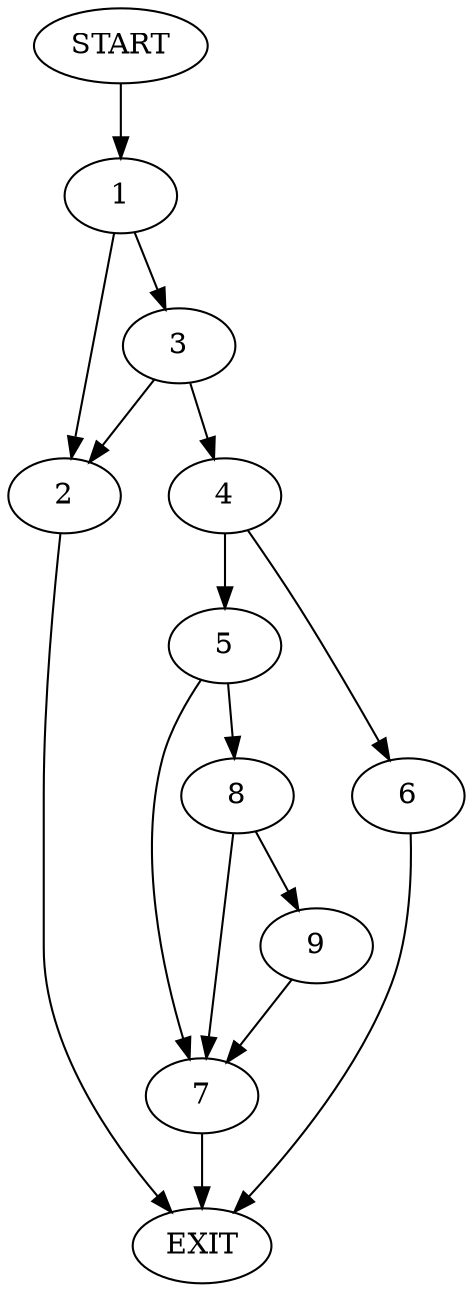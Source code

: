digraph {
0 [label="START"]
10 [label="EXIT"]
0 -> 1
1 -> 2
1 -> 3
3 -> 4
3 -> 2
2 -> 10
4 -> 5
4 -> 6
6 -> 10
5 -> 7
5 -> 8
7 -> 10
8 -> 7
8 -> 9
9 -> 7
}
